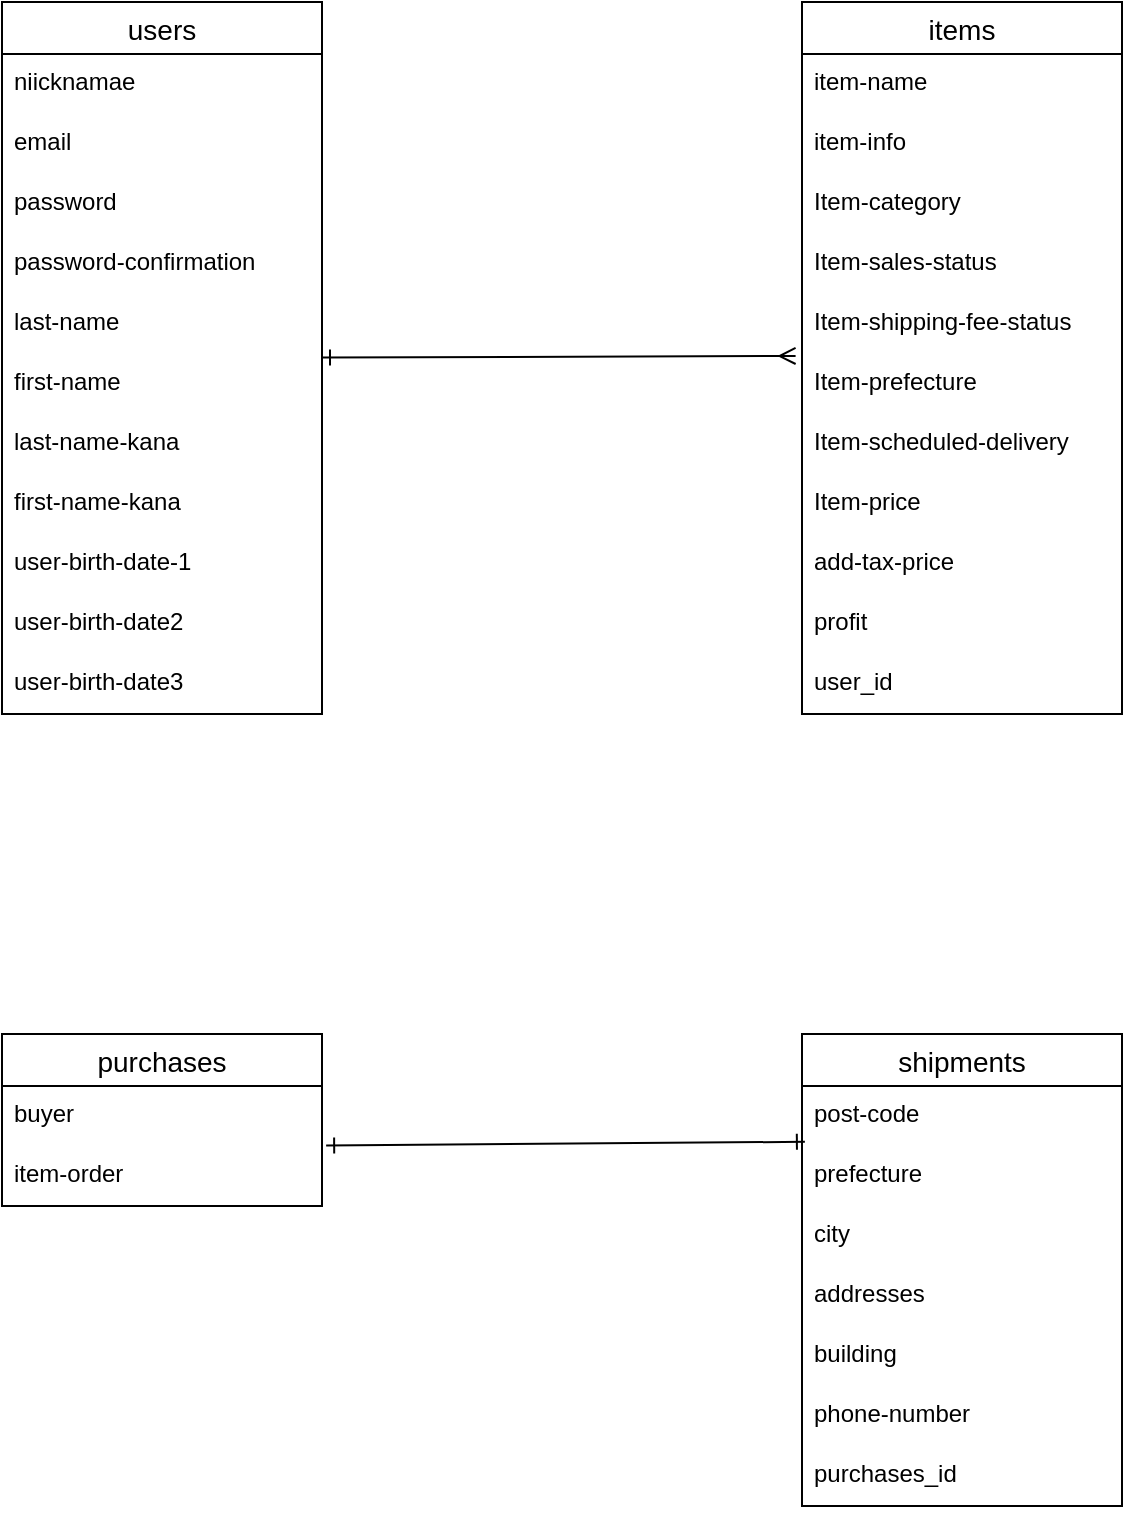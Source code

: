 <mxfile>
    <diagram id="a803XTfio3HlQIYhseMH" name="ページ1">
        <mxGraphModel dx="1268" dy="963" grid="1" gridSize="10" guides="1" tooltips="1" connect="1" arrows="1" fold="1" page="1" pageScale="1" pageWidth="827" pageHeight="1169" math="0" shadow="0">
            <root>
                <mxCell id="0"/>
                <mxCell id="1" parent="0"/>
                <mxCell id="131" style="edgeStyle=none;html=1;endArrow=ERmany;endFill=0;rounded=0;startArrow=ERone;startFill=0;entryX=-0.02;entryY=0.033;entryDx=0;entryDy=0;entryPerimeter=0;" parent="1" source="66" target="113" edge="1">
                    <mxGeometry relative="1" as="geometry">
                        <mxPoint x="150" y="250" as="targetPoint"/>
                    </mxGeometry>
                </mxCell>
                <mxCell id="66" value="users" style="swimlane;fontStyle=0;childLayout=stackLayout;horizontal=1;startSize=26;horizontalStack=0;resizeParent=1;resizeParentMax=0;resizeLast=0;collapsible=1;marginBottom=0;align=center;fontSize=14;rounded=0;" parent="1" vertex="1">
                    <mxGeometry x="-240" y="84" width="160" height="356" as="geometry"/>
                </mxCell>
                <mxCell id="68" value="niicknamae" style="text;strokeColor=none;fillColor=none;spacingLeft=4;spacingRight=4;overflow=hidden;rotatable=0;points=[[0,0.5],[1,0.5]];portConstraint=eastwest;fontSize=12;rounded=0;" parent="66" vertex="1">
                    <mxGeometry y="26" width="160" height="30" as="geometry"/>
                </mxCell>
                <mxCell id="69" value="email" style="text;strokeColor=none;fillColor=none;spacingLeft=4;spacingRight=4;overflow=hidden;rotatable=0;points=[[0,0.5],[1,0.5]];portConstraint=eastwest;fontSize=12;rounded=0;" parent="66" vertex="1">
                    <mxGeometry y="56" width="160" height="30" as="geometry"/>
                </mxCell>
                <mxCell id="92" value="password" style="text;strokeColor=none;fillColor=none;spacingLeft=4;spacingRight=4;overflow=hidden;rotatable=0;points=[[0,0.5],[1,0.5]];portConstraint=eastwest;fontSize=12;rounded=0;" parent="66" vertex="1">
                    <mxGeometry y="86" width="160" height="30" as="geometry"/>
                </mxCell>
                <mxCell id="93" value="password-confirmation" style="text;strokeColor=none;fillColor=none;spacingLeft=4;spacingRight=4;overflow=hidden;rotatable=0;points=[[0,0.5],[1,0.5]];portConstraint=eastwest;fontSize=12;rounded=0;" parent="66" vertex="1">
                    <mxGeometry y="116" width="160" height="30" as="geometry"/>
                </mxCell>
                <mxCell id="94" value="last-name" style="text;strokeColor=none;fillColor=none;spacingLeft=4;spacingRight=4;overflow=hidden;rotatable=0;points=[[0,0.5],[1,0.5]];portConstraint=eastwest;fontSize=12;rounded=0;" parent="66" vertex="1">
                    <mxGeometry y="146" width="160" height="30" as="geometry"/>
                </mxCell>
                <mxCell id="97" value="first-name" style="text;strokeColor=none;fillColor=none;spacingLeft=4;spacingRight=4;overflow=hidden;rotatable=0;points=[[0,0.5],[1,0.5]];portConstraint=eastwest;fontSize=12;rounded=0;" parent="66" vertex="1">
                    <mxGeometry y="176" width="160" height="30" as="geometry"/>
                </mxCell>
                <mxCell id="98" value="last-name-kana" style="text;strokeColor=none;fillColor=none;spacingLeft=4;spacingRight=4;overflow=hidden;rotatable=0;points=[[0,0.5],[1,0.5]];portConstraint=eastwest;fontSize=12;rounded=0;" parent="66" vertex="1">
                    <mxGeometry y="206" width="160" height="30" as="geometry"/>
                </mxCell>
                <mxCell id="99" value="first-name-kana" style="text;strokeColor=none;fillColor=none;spacingLeft=4;spacingRight=4;overflow=hidden;rotatable=0;points=[[0,0.5],[1,0.5]];portConstraint=eastwest;fontSize=12;rounded=0;" parent="66" vertex="1">
                    <mxGeometry y="236" width="160" height="30" as="geometry"/>
                </mxCell>
                <mxCell id="100" value="user-birth-date-1" style="text;strokeColor=none;fillColor=none;spacingLeft=4;spacingRight=4;overflow=hidden;rotatable=0;points=[[0,0.5],[1,0.5]];portConstraint=eastwest;fontSize=12;rounded=0;" parent="66" vertex="1">
                    <mxGeometry y="266" width="160" height="30" as="geometry"/>
                </mxCell>
                <mxCell id="103" value="user-birth-date2" style="text;strokeColor=none;fillColor=none;spacingLeft=4;spacingRight=4;overflow=hidden;rotatable=0;points=[[0,0.5],[1,0.5]];portConstraint=eastwest;fontSize=12;rounded=0;" parent="66" vertex="1">
                    <mxGeometry y="296" width="160" height="30" as="geometry"/>
                </mxCell>
                <mxCell id="104" value="user-birth-date3" style="text;strokeColor=none;fillColor=none;spacingLeft=4;spacingRight=4;overflow=hidden;rotatable=0;points=[[0,0.5],[1,0.5]];portConstraint=eastwest;fontSize=12;rounded=0;" parent="66" vertex="1">
                    <mxGeometry y="326" width="160" height="30" as="geometry"/>
                </mxCell>
                <mxCell id="70" value="shipments" style="swimlane;fontStyle=0;childLayout=stackLayout;horizontal=1;startSize=26;horizontalStack=0;resizeParent=1;resizeParentMax=0;resizeLast=0;collapsible=1;marginBottom=0;align=center;fontSize=14;rounded=0;" parent="1" vertex="1">
                    <mxGeometry x="160" y="600" width="160" height="236" as="geometry"/>
                </mxCell>
                <mxCell id="71" value="post-code" style="text;strokeColor=none;fillColor=none;spacingLeft=4;spacingRight=4;overflow=hidden;rotatable=0;points=[[0,0.5],[1,0.5]];portConstraint=eastwest;fontSize=12;rounded=0;" parent="70" vertex="1">
                    <mxGeometry y="26" width="160" height="30" as="geometry"/>
                </mxCell>
                <mxCell id="119" value="prefecture" style="text;strokeColor=none;fillColor=none;spacingLeft=4;spacingRight=4;overflow=hidden;rotatable=0;points=[[0,0.5],[1,0.5]];portConstraint=eastwest;fontSize=12;rounded=0;" parent="70" vertex="1">
                    <mxGeometry y="56" width="160" height="30" as="geometry"/>
                </mxCell>
                <mxCell id="72" value="city" style="text;strokeColor=none;fillColor=none;spacingLeft=4;spacingRight=4;overflow=hidden;rotatable=0;points=[[0,0.5],[1,0.5]];portConstraint=eastwest;fontSize=12;rounded=0;" parent="70" vertex="1">
                    <mxGeometry y="86" width="160" height="30" as="geometry"/>
                </mxCell>
                <mxCell id="120" value="addresses" style="text;strokeColor=none;fillColor=none;spacingLeft=4;spacingRight=4;overflow=hidden;rotatable=0;points=[[0,0.5],[1,0.5]];portConstraint=eastwest;fontSize=12;rounded=0;" parent="70" vertex="1">
                    <mxGeometry y="116" width="160" height="30" as="geometry"/>
                </mxCell>
                <mxCell id="122" value="building" style="text;strokeColor=none;fillColor=none;spacingLeft=4;spacingRight=4;overflow=hidden;rotatable=0;points=[[0,0.5],[1,0.5]];portConstraint=eastwest;fontSize=12;rounded=0;" parent="70" vertex="1">
                    <mxGeometry y="146" width="160" height="30" as="geometry"/>
                </mxCell>
                <mxCell id="121" value="phone-number" style="text;strokeColor=none;fillColor=none;spacingLeft=4;spacingRight=4;overflow=hidden;rotatable=0;points=[[0,0.5],[1,0.5]];portConstraint=eastwest;fontSize=12;rounded=0;" parent="70" vertex="1">
                    <mxGeometry y="176" width="160" height="30" as="geometry"/>
                </mxCell>
                <mxCell id="73" value="purchases_id" style="text;strokeColor=none;fillColor=none;spacingLeft=4;spacingRight=4;overflow=hidden;rotatable=0;points=[[0,0.5],[1,0.5]];portConstraint=eastwest;fontSize=12;rounded=0;" parent="70" vertex="1">
                    <mxGeometry y="206" width="160" height="30" as="geometry"/>
                </mxCell>
                <mxCell id="74" value="items" style="swimlane;fontStyle=0;childLayout=stackLayout;horizontal=1;startSize=26;horizontalStack=0;resizeParent=1;resizeParentMax=0;resizeLast=0;collapsible=1;marginBottom=0;align=center;fontSize=14;rounded=0;" parent="1" vertex="1">
                    <mxGeometry x="160" y="84" width="160" height="356" as="geometry"/>
                </mxCell>
                <mxCell id="76" value="item-name" style="text;strokeColor=none;fillColor=none;spacingLeft=4;spacingRight=4;overflow=hidden;rotatable=0;points=[[0,0.5],[1,0.5]];portConstraint=eastwest;fontSize=12;rounded=0;" parent="74" vertex="1">
                    <mxGeometry y="26" width="160" height="30" as="geometry"/>
                </mxCell>
                <mxCell id="77" value="item-info" style="text;strokeColor=none;fillColor=none;spacingLeft=4;spacingRight=4;overflow=hidden;rotatable=0;points=[[0,0.5],[1,0.5]];portConstraint=eastwest;fontSize=12;rounded=0;" parent="74" vertex="1">
                    <mxGeometry y="56" width="160" height="30" as="geometry"/>
                </mxCell>
                <mxCell id="107" value="Item-category" style="text;strokeColor=none;fillColor=none;spacingLeft=4;spacingRight=4;overflow=hidden;rotatable=0;points=[[0,0.5],[1,0.5]];portConstraint=eastwest;fontSize=12;rounded=0;" parent="74" vertex="1">
                    <mxGeometry y="86" width="160" height="30" as="geometry"/>
                </mxCell>
                <mxCell id="110" value="Item-sales-status" style="text;strokeColor=none;fillColor=none;spacingLeft=4;spacingRight=4;overflow=hidden;rotatable=0;points=[[0,0.5],[1,0.5]];portConstraint=eastwest;fontSize=12;rounded=0;" parent="74" vertex="1">
                    <mxGeometry y="116" width="160" height="30" as="geometry"/>
                </mxCell>
                <mxCell id="114" value="Item-shipping-fee-status" style="text;strokeColor=none;fillColor=none;spacingLeft=4;spacingRight=4;overflow=hidden;rotatable=0;points=[[0,0.5],[1,0.5]];portConstraint=eastwest;fontSize=12;rounded=0;" parent="74" vertex="1">
                    <mxGeometry y="146" width="160" height="30" as="geometry"/>
                </mxCell>
                <mxCell id="113" value="Item-prefecture" style="text;strokeColor=none;fillColor=none;spacingLeft=4;spacingRight=4;overflow=hidden;rotatable=0;points=[[0,0.5],[1,0.5]];portConstraint=eastwest;fontSize=12;rounded=0;" parent="74" vertex="1">
                    <mxGeometry y="176" width="160" height="30" as="geometry"/>
                </mxCell>
                <mxCell id="115" value="Item-scheduled-delivery" style="text;strokeColor=none;fillColor=none;spacingLeft=4;spacingRight=4;overflow=hidden;rotatable=0;points=[[0,0.5],[1,0.5]];portConstraint=eastwest;fontSize=12;rounded=0;" parent="74" vertex="1">
                    <mxGeometry y="206" width="160" height="30" as="geometry"/>
                </mxCell>
                <mxCell id="116" value="Item-price" style="text;strokeColor=none;fillColor=none;spacingLeft=4;spacingRight=4;overflow=hidden;rotatable=0;points=[[0,0.5],[1,0.5]];portConstraint=eastwest;fontSize=12;rounded=0;" parent="74" vertex="1">
                    <mxGeometry y="236" width="160" height="30" as="geometry"/>
                </mxCell>
                <mxCell id="111" value="add-tax-price" style="text;strokeColor=none;fillColor=none;spacingLeft=4;spacingRight=4;overflow=hidden;rotatable=0;points=[[0,0.5],[1,0.5]];portConstraint=eastwest;fontSize=12;rounded=0;" parent="74" vertex="1">
                    <mxGeometry y="266" width="160" height="30" as="geometry"/>
                </mxCell>
                <mxCell id="117" value="profit" style="text;strokeColor=none;fillColor=none;spacingLeft=4;spacingRight=4;overflow=hidden;rotatable=0;points=[[0,0.5],[1,0.5]];portConstraint=eastwest;fontSize=12;rounded=0;" parent="74" vertex="1">
                    <mxGeometry y="296" width="160" height="30" as="geometry"/>
                </mxCell>
                <mxCell id="143" value="user_id" style="text;strokeColor=none;fillColor=none;spacingLeft=4;spacingRight=4;overflow=hidden;rotatable=0;points=[[0,0.5],[1,0.5]];portConstraint=eastwest;fontSize=12;" parent="74" vertex="1">
                    <mxGeometry y="326" width="160" height="30" as="geometry"/>
                </mxCell>
                <mxCell id="78" value="purchases" style="swimlane;fontStyle=0;childLayout=stackLayout;horizontal=1;startSize=26;horizontalStack=0;resizeParent=1;resizeParentMax=0;resizeLast=0;collapsible=1;marginBottom=0;align=center;fontSize=14;rounded=0;" parent="1" vertex="1">
                    <mxGeometry x="-240" y="600" width="160" height="86" as="geometry"/>
                </mxCell>
                <mxCell id="79" value="buyer" style="text;strokeColor=none;fillColor=none;spacingLeft=4;spacingRight=4;overflow=hidden;rotatable=0;points=[[0,0.5],[1,0.5]];portConstraint=eastwest;fontSize=12;rounded=0;" parent="78" vertex="1">
                    <mxGeometry y="26" width="160" height="30" as="geometry"/>
                </mxCell>
                <mxCell id="80" value="item-order" style="text;strokeColor=none;fillColor=none;spacingLeft=4;spacingRight=4;overflow=hidden;rotatable=0;points=[[0,0.5],[1,0.5]];portConstraint=eastwest;fontSize=12;rounded=0;" parent="78" vertex="1">
                    <mxGeometry y="56" width="160" height="30" as="geometry"/>
                </mxCell>
                <mxCell id="141" style="edgeStyle=none;html=1;startArrow=ERone;startFill=0;endArrow=ERone;endFill=0;exitX=1.013;exitY=-0.009;exitDx=0;exitDy=0;exitPerimeter=0;entryX=0.009;entryY=0.93;entryDx=0;entryDy=0;entryPerimeter=0;" parent="1" source="80" target="71" edge="1">
                    <mxGeometry relative="1" as="geometry">
                        <mxPoint x="-80" y="701" as="sourcePoint"/>
                        <mxPoint x="150" y="656" as="targetPoint"/>
                    </mxGeometry>
                </mxCell>
            </root>
        </mxGraphModel>
    </diagram>
</mxfile>